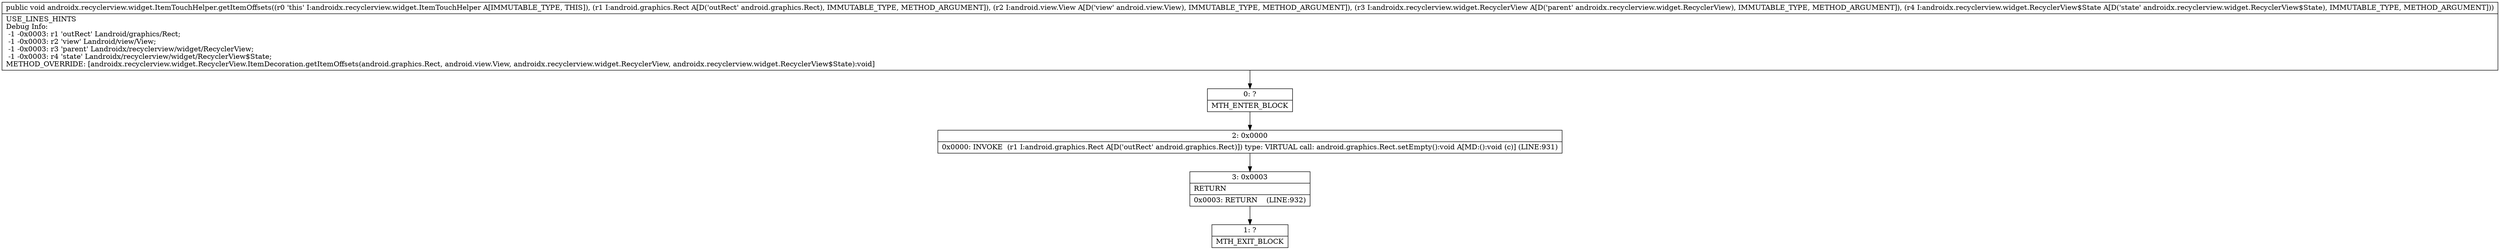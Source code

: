 digraph "CFG forandroidx.recyclerview.widget.ItemTouchHelper.getItemOffsets(Landroid\/graphics\/Rect;Landroid\/view\/View;Landroidx\/recyclerview\/widget\/RecyclerView;Landroidx\/recyclerview\/widget\/RecyclerView$State;)V" {
Node_0 [shape=record,label="{0\:\ ?|MTH_ENTER_BLOCK\l}"];
Node_2 [shape=record,label="{2\:\ 0x0000|0x0000: INVOKE  (r1 I:android.graphics.Rect A[D('outRect' android.graphics.Rect)]) type: VIRTUAL call: android.graphics.Rect.setEmpty():void A[MD:():void (c)] (LINE:931)\l}"];
Node_3 [shape=record,label="{3\:\ 0x0003|RETURN\l|0x0003: RETURN    (LINE:932)\l}"];
Node_1 [shape=record,label="{1\:\ ?|MTH_EXIT_BLOCK\l}"];
MethodNode[shape=record,label="{public void androidx.recyclerview.widget.ItemTouchHelper.getItemOffsets((r0 'this' I:androidx.recyclerview.widget.ItemTouchHelper A[IMMUTABLE_TYPE, THIS]), (r1 I:android.graphics.Rect A[D('outRect' android.graphics.Rect), IMMUTABLE_TYPE, METHOD_ARGUMENT]), (r2 I:android.view.View A[D('view' android.view.View), IMMUTABLE_TYPE, METHOD_ARGUMENT]), (r3 I:androidx.recyclerview.widget.RecyclerView A[D('parent' androidx.recyclerview.widget.RecyclerView), IMMUTABLE_TYPE, METHOD_ARGUMENT]), (r4 I:androidx.recyclerview.widget.RecyclerView$State A[D('state' androidx.recyclerview.widget.RecyclerView$State), IMMUTABLE_TYPE, METHOD_ARGUMENT]))  | USE_LINES_HINTS\lDebug Info:\l  \-1 \-0x0003: r1 'outRect' Landroid\/graphics\/Rect;\l  \-1 \-0x0003: r2 'view' Landroid\/view\/View;\l  \-1 \-0x0003: r3 'parent' Landroidx\/recyclerview\/widget\/RecyclerView;\l  \-1 \-0x0003: r4 'state' Landroidx\/recyclerview\/widget\/RecyclerView$State;\lMETHOD_OVERRIDE: [androidx.recyclerview.widget.RecyclerView.ItemDecoration.getItemOffsets(android.graphics.Rect, android.view.View, androidx.recyclerview.widget.RecyclerView, androidx.recyclerview.widget.RecyclerView$State):void]\l}"];
MethodNode -> Node_0;Node_0 -> Node_2;
Node_2 -> Node_3;
Node_3 -> Node_1;
}


